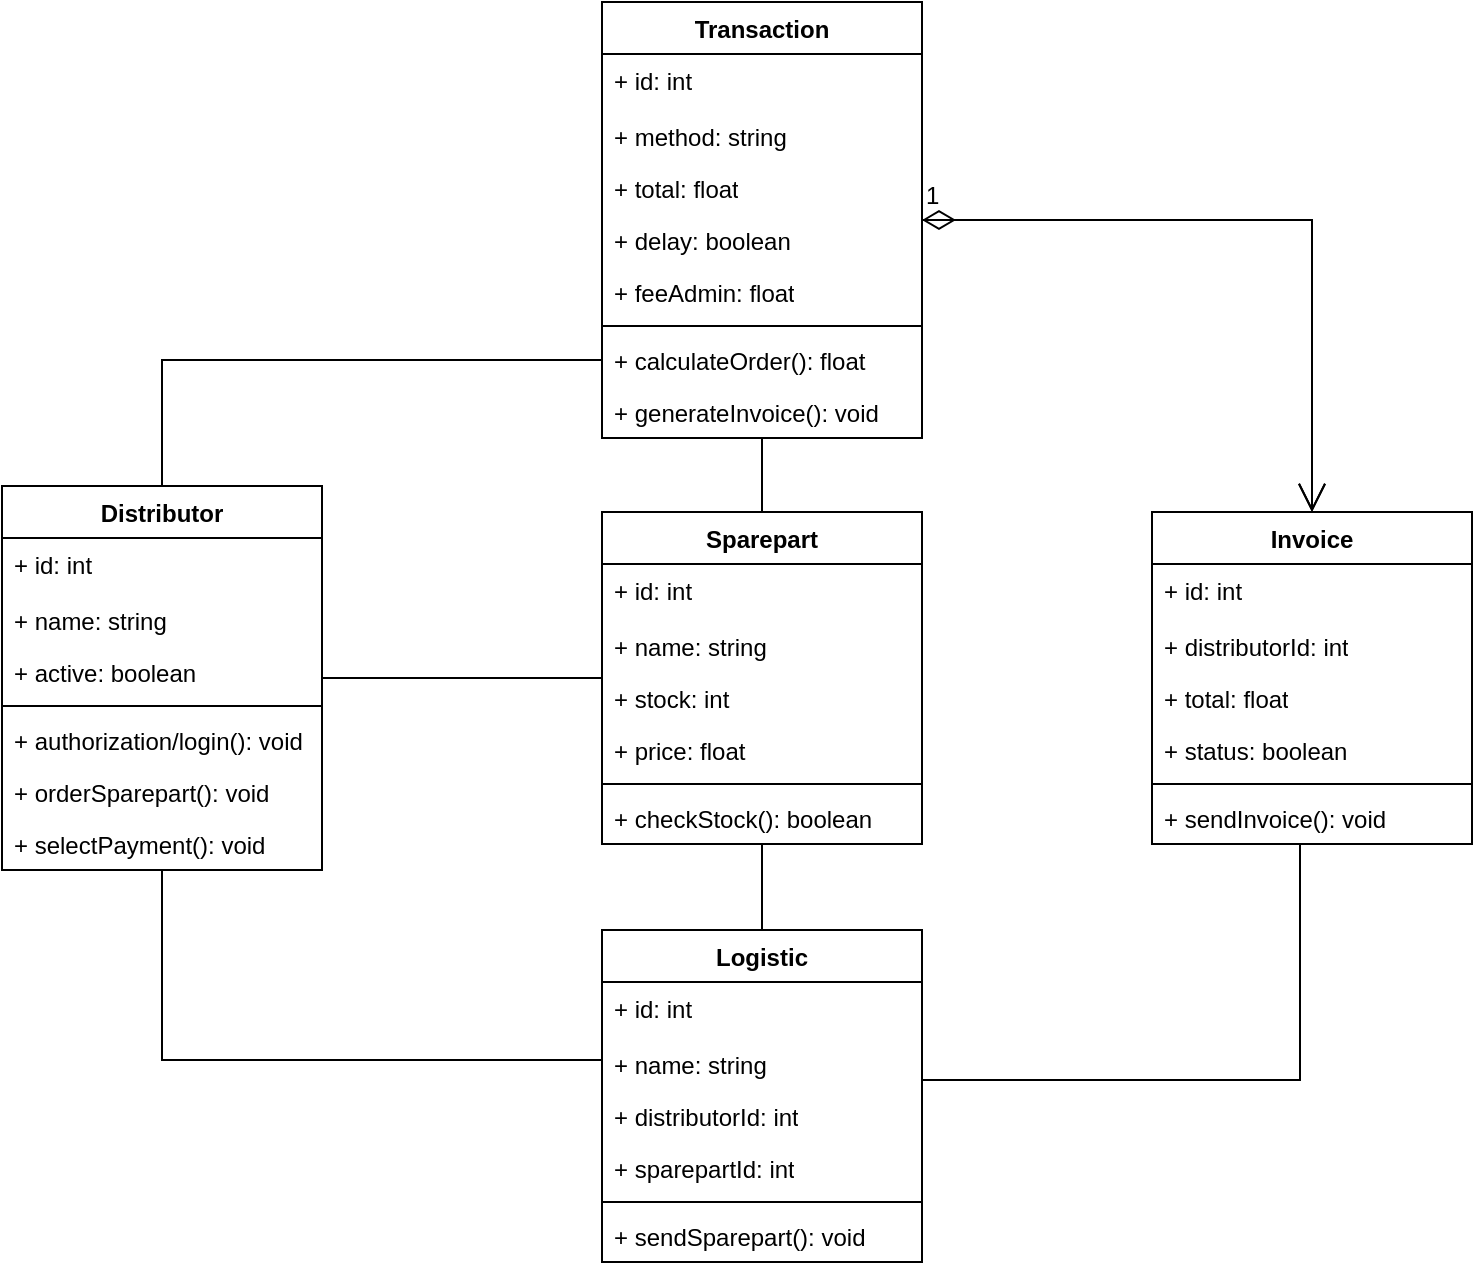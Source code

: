 <mxfile version="26.0.8">
  <diagram name="Page-1" id="h55a-RepWZp5lsLNDU0G">
    <mxGraphModel dx="2370" dy="1246" grid="0" gridSize="10" guides="1" tooltips="1" connect="1" arrows="1" fold="1" page="0" pageScale="1" pageWidth="850" pageHeight="1100" math="0" shadow="0">
      <root>
        <mxCell id="0" />
        <mxCell id="1" parent="0" />
        <mxCell id="cNTZx5qHUUWHKWWNrhOF-1" value="Distributor" style="swimlane;fontStyle=1;align=center;verticalAlign=top;childLayout=stackLayout;horizontal=1;startSize=26;horizontalStack=0;resizeParent=1;resizeParentMax=0;resizeLast=0;collapsible=1;marginBottom=0;whiteSpace=wrap;html=1;" vertex="1" parent="1">
          <mxGeometry x="-238" y="263" width="160" height="192" as="geometry" />
        </mxCell>
        <mxCell id="cNTZx5qHUUWHKWWNrhOF-2" value="+ id: int&lt;br&gt;&lt;div&gt;&lt;br&gt;&lt;/div&gt;" style="text;strokeColor=none;fillColor=none;align=left;verticalAlign=top;spacingLeft=4;spacingRight=4;overflow=hidden;rotatable=0;points=[[0,0.5],[1,0.5]];portConstraint=eastwest;whiteSpace=wrap;html=1;" vertex="1" parent="cNTZx5qHUUWHKWWNrhOF-1">
          <mxGeometry y="26" width="160" height="28" as="geometry" />
        </mxCell>
        <mxCell id="cNTZx5qHUUWHKWWNrhOF-6" value="+ name: string" style="text;strokeColor=none;fillColor=none;align=left;verticalAlign=top;spacingLeft=4;spacingRight=4;overflow=hidden;rotatable=0;points=[[0,0.5],[1,0.5]];portConstraint=eastwest;whiteSpace=wrap;html=1;" vertex="1" parent="cNTZx5qHUUWHKWWNrhOF-1">
          <mxGeometry y="54" width="160" height="26" as="geometry" />
        </mxCell>
        <mxCell id="cNTZx5qHUUWHKWWNrhOF-7" value="+ active: boolean" style="text;strokeColor=none;fillColor=none;align=left;verticalAlign=top;spacingLeft=4;spacingRight=4;overflow=hidden;rotatable=0;points=[[0,0.5],[1,0.5]];portConstraint=eastwest;whiteSpace=wrap;html=1;" vertex="1" parent="cNTZx5qHUUWHKWWNrhOF-1">
          <mxGeometry y="80" width="160" height="26" as="geometry" />
        </mxCell>
        <mxCell id="cNTZx5qHUUWHKWWNrhOF-3" value="" style="line;strokeWidth=1;fillColor=none;align=left;verticalAlign=middle;spacingTop=-1;spacingLeft=3;spacingRight=3;rotatable=0;labelPosition=right;points=[];portConstraint=eastwest;strokeColor=inherit;" vertex="1" parent="cNTZx5qHUUWHKWWNrhOF-1">
          <mxGeometry y="106" width="160" height="8" as="geometry" />
        </mxCell>
        <mxCell id="cNTZx5qHUUWHKWWNrhOF-4" value="+ authorization/login(): void" style="text;strokeColor=none;fillColor=none;align=left;verticalAlign=top;spacingLeft=4;spacingRight=4;overflow=hidden;rotatable=0;points=[[0,0.5],[1,0.5]];portConstraint=eastwest;whiteSpace=wrap;html=1;" vertex="1" parent="cNTZx5qHUUWHKWWNrhOF-1">
          <mxGeometry y="114" width="160" height="26" as="geometry" />
        </mxCell>
        <mxCell id="cNTZx5qHUUWHKWWNrhOF-9" value="+ orderSparepart(): void" style="text;strokeColor=none;fillColor=none;align=left;verticalAlign=top;spacingLeft=4;spacingRight=4;overflow=hidden;rotatable=0;points=[[0,0.5],[1,0.5]];portConstraint=eastwest;whiteSpace=wrap;html=1;" vertex="1" parent="cNTZx5qHUUWHKWWNrhOF-1">
          <mxGeometry y="140" width="160" height="26" as="geometry" />
        </mxCell>
        <mxCell id="cNTZx5qHUUWHKWWNrhOF-10" value="+ selectPayment(): void" style="text;strokeColor=none;fillColor=none;align=left;verticalAlign=top;spacingLeft=4;spacingRight=4;overflow=hidden;rotatable=0;points=[[0,0.5],[1,0.5]];portConstraint=eastwest;whiteSpace=wrap;html=1;" vertex="1" parent="cNTZx5qHUUWHKWWNrhOF-1">
          <mxGeometry y="166" width="160" height="26" as="geometry" />
        </mxCell>
        <mxCell id="cNTZx5qHUUWHKWWNrhOF-11" value="Sparepart" style="swimlane;fontStyle=1;align=center;verticalAlign=top;childLayout=stackLayout;horizontal=1;startSize=26;horizontalStack=0;resizeParent=1;resizeParentMax=0;resizeLast=0;collapsible=1;marginBottom=0;whiteSpace=wrap;html=1;" vertex="1" parent="1">
          <mxGeometry x="62" y="276" width="160" height="166" as="geometry" />
        </mxCell>
        <mxCell id="cNTZx5qHUUWHKWWNrhOF-12" value="+ id: int&lt;br&gt;&lt;div&gt;&lt;br&gt;&lt;/div&gt;" style="text;strokeColor=none;fillColor=none;align=left;verticalAlign=top;spacingLeft=4;spacingRight=4;overflow=hidden;rotatable=0;points=[[0,0.5],[1,0.5]];portConstraint=eastwest;whiteSpace=wrap;html=1;" vertex="1" parent="cNTZx5qHUUWHKWWNrhOF-11">
          <mxGeometry y="26" width="160" height="28" as="geometry" />
        </mxCell>
        <mxCell id="cNTZx5qHUUWHKWWNrhOF-13" value="+ name: string" style="text;strokeColor=none;fillColor=none;align=left;verticalAlign=top;spacingLeft=4;spacingRight=4;overflow=hidden;rotatable=0;points=[[0,0.5],[1,0.5]];portConstraint=eastwest;whiteSpace=wrap;html=1;" vertex="1" parent="cNTZx5qHUUWHKWWNrhOF-11">
          <mxGeometry y="54" width="160" height="26" as="geometry" />
        </mxCell>
        <mxCell id="cNTZx5qHUUWHKWWNrhOF-14" value="+ stock: int" style="text;strokeColor=none;fillColor=none;align=left;verticalAlign=top;spacingLeft=4;spacingRight=4;overflow=hidden;rotatable=0;points=[[0,0.5],[1,0.5]];portConstraint=eastwest;whiteSpace=wrap;html=1;" vertex="1" parent="cNTZx5qHUUWHKWWNrhOF-11">
          <mxGeometry y="80" width="160" height="26" as="geometry" />
        </mxCell>
        <mxCell id="cNTZx5qHUUWHKWWNrhOF-19" value="+ price: float" style="text;strokeColor=none;fillColor=none;align=left;verticalAlign=top;spacingLeft=4;spacingRight=4;overflow=hidden;rotatable=0;points=[[0,0.5],[1,0.5]];portConstraint=eastwest;whiteSpace=wrap;html=1;" vertex="1" parent="cNTZx5qHUUWHKWWNrhOF-11">
          <mxGeometry y="106" width="160" height="26" as="geometry" />
        </mxCell>
        <mxCell id="cNTZx5qHUUWHKWWNrhOF-15" value="" style="line;strokeWidth=1;fillColor=none;align=left;verticalAlign=middle;spacingTop=-1;spacingLeft=3;spacingRight=3;rotatable=0;labelPosition=right;points=[];portConstraint=eastwest;strokeColor=inherit;" vertex="1" parent="cNTZx5qHUUWHKWWNrhOF-11">
          <mxGeometry y="132" width="160" height="8" as="geometry" />
        </mxCell>
        <mxCell id="cNTZx5qHUUWHKWWNrhOF-16" value="+ checkStock(): boolean" style="text;strokeColor=none;fillColor=none;align=left;verticalAlign=top;spacingLeft=4;spacingRight=4;overflow=hidden;rotatable=0;points=[[0,0.5],[1,0.5]];portConstraint=eastwest;whiteSpace=wrap;html=1;" vertex="1" parent="cNTZx5qHUUWHKWWNrhOF-11">
          <mxGeometry y="140" width="160" height="26" as="geometry" />
        </mxCell>
        <mxCell id="cNTZx5qHUUWHKWWNrhOF-20" value="Transaction" style="swimlane;fontStyle=1;align=center;verticalAlign=top;childLayout=stackLayout;horizontal=1;startSize=26;horizontalStack=0;resizeParent=1;resizeParentMax=0;resizeLast=0;collapsible=1;marginBottom=0;whiteSpace=wrap;html=1;" vertex="1" parent="1">
          <mxGeometry x="62" y="21" width="160" height="218" as="geometry" />
        </mxCell>
        <mxCell id="cNTZx5qHUUWHKWWNrhOF-21" value="+ id: int&lt;br&gt;&lt;div&gt;&lt;br&gt;&lt;/div&gt;" style="text;strokeColor=none;fillColor=none;align=left;verticalAlign=top;spacingLeft=4;spacingRight=4;overflow=hidden;rotatable=0;points=[[0,0.5],[1,0.5]];portConstraint=eastwest;whiteSpace=wrap;html=1;" vertex="1" parent="cNTZx5qHUUWHKWWNrhOF-20">
          <mxGeometry y="26" width="160" height="28" as="geometry" />
        </mxCell>
        <mxCell id="cNTZx5qHUUWHKWWNrhOF-22" value="+ method: string" style="text;strokeColor=none;fillColor=none;align=left;verticalAlign=top;spacingLeft=4;spacingRight=4;overflow=hidden;rotatable=0;points=[[0,0.5],[1,0.5]];portConstraint=eastwest;whiteSpace=wrap;html=1;" vertex="1" parent="cNTZx5qHUUWHKWWNrhOF-20">
          <mxGeometry y="54" width="160" height="26" as="geometry" />
        </mxCell>
        <mxCell id="cNTZx5qHUUWHKWWNrhOF-23" value="+ total: float" style="text;strokeColor=none;fillColor=none;align=left;verticalAlign=top;spacingLeft=4;spacingRight=4;overflow=hidden;rotatable=0;points=[[0,0.5],[1,0.5]];portConstraint=eastwest;whiteSpace=wrap;html=1;" vertex="1" parent="cNTZx5qHUUWHKWWNrhOF-20">
          <mxGeometry y="80" width="160" height="26" as="geometry" />
        </mxCell>
        <mxCell id="cNTZx5qHUUWHKWWNrhOF-24" value="+ delay: boolean" style="text;strokeColor=none;fillColor=none;align=left;verticalAlign=top;spacingLeft=4;spacingRight=4;overflow=hidden;rotatable=0;points=[[0,0.5],[1,0.5]];portConstraint=eastwest;whiteSpace=wrap;html=1;" vertex="1" parent="cNTZx5qHUUWHKWWNrhOF-20">
          <mxGeometry y="106" width="160" height="26" as="geometry" />
        </mxCell>
        <mxCell id="cNTZx5qHUUWHKWWNrhOF-27" value="+ feeAdmin: float" style="text;strokeColor=none;fillColor=none;align=left;verticalAlign=top;spacingLeft=4;spacingRight=4;overflow=hidden;rotatable=0;points=[[0,0.5],[1,0.5]];portConstraint=eastwest;whiteSpace=wrap;html=1;" vertex="1" parent="cNTZx5qHUUWHKWWNrhOF-20">
          <mxGeometry y="132" width="160" height="26" as="geometry" />
        </mxCell>
        <mxCell id="cNTZx5qHUUWHKWWNrhOF-25" value="" style="line;strokeWidth=1;fillColor=none;align=left;verticalAlign=middle;spacingTop=-1;spacingLeft=3;spacingRight=3;rotatable=0;labelPosition=right;points=[];portConstraint=eastwest;strokeColor=inherit;" vertex="1" parent="cNTZx5qHUUWHKWWNrhOF-20">
          <mxGeometry y="158" width="160" height="8" as="geometry" />
        </mxCell>
        <mxCell id="cNTZx5qHUUWHKWWNrhOF-26" value="+ calculateOrder(): float" style="text;strokeColor=none;fillColor=none;align=left;verticalAlign=top;spacingLeft=4;spacingRight=4;overflow=hidden;rotatable=0;points=[[0,0.5],[1,0.5]];portConstraint=eastwest;whiteSpace=wrap;html=1;" vertex="1" parent="cNTZx5qHUUWHKWWNrhOF-20">
          <mxGeometry y="166" width="160" height="26" as="geometry" />
        </mxCell>
        <mxCell id="cNTZx5qHUUWHKWWNrhOF-28" value="+ generateInvoice(): void" style="text;strokeColor=none;fillColor=none;align=left;verticalAlign=top;spacingLeft=4;spacingRight=4;overflow=hidden;rotatable=0;points=[[0,0.5],[1,0.5]];portConstraint=eastwest;whiteSpace=wrap;html=1;" vertex="1" parent="cNTZx5qHUUWHKWWNrhOF-20">
          <mxGeometry y="192" width="160" height="26" as="geometry" />
        </mxCell>
        <mxCell id="cNTZx5qHUUWHKWWNrhOF-29" value="Invoice" style="swimlane;fontStyle=1;align=center;verticalAlign=top;childLayout=stackLayout;horizontal=1;startSize=26;horizontalStack=0;resizeParent=1;resizeParentMax=0;resizeLast=0;collapsible=1;marginBottom=0;whiteSpace=wrap;html=1;" vertex="1" parent="1">
          <mxGeometry x="337" y="276" width="160" height="166" as="geometry" />
        </mxCell>
        <mxCell id="cNTZx5qHUUWHKWWNrhOF-30" value="+ id: int&lt;br&gt;&lt;div&gt;&lt;br&gt;&lt;/div&gt;" style="text;strokeColor=none;fillColor=none;align=left;verticalAlign=top;spacingLeft=4;spacingRight=4;overflow=hidden;rotatable=0;points=[[0,0.5],[1,0.5]];portConstraint=eastwest;whiteSpace=wrap;html=1;" vertex="1" parent="cNTZx5qHUUWHKWWNrhOF-29">
          <mxGeometry y="26" width="160" height="28" as="geometry" />
        </mxCell>
        <mxCell id="cNTZx5qHUUWHKWWNrhOF-31" value="+ distributorId: int" style="text;strokeColor=none;fillColor=none;align=left;verticalAlign=top;spacingLeft=4;spacingRight=4;overflow=hidden;rotatable=0;points=[[0,0.5],[1,0.5]];portConstraint=eastwest;whiteSpace=wrap;html=1;" vertex="1" parent="cNTZx5qHUUWHKWWNrhOF-29">
          <mxGeometry y="54" width="160" height="26" as="geometry" />
        </mxCell>
        <mxCell id="cNTZx5qHUUWHKWWNrhOF-32" value="+ total: float" style="text;strokeColor=none;fillColor=none;align=left;verticalAlign=top;spacingLeft=4;spacingRight=4;overflow=hidden;rotatable=0;points=[[0,0.5],[1,0.5]];portConstraint=eastwest;whiteSpace=wrap;html=1;" vertex="1" parent="cNTZx5qHUUWHKWWNrhOF-29">
          <mxGeometry y="80" width="160" height="26" as="geometry" />
        </mxCell>
        <mxCell id="cNTZx5qHUUWHKWWNrhOF-33" value="+ status: boolean" style="text;strokeColor=none;fillColor=none;align=left;verticalAlign=top;spacingLeft=4;spacingRight=4;overflow=hidden;rotatable=0;points=[[0,0.5],[1,0.5]];portConstraint=eastwest;whiteSpace=wrap;html=1;" vertex="1" parent="cNTZx5qHUUWHKWWNrhOF-29">
          <mxGeometry y="106" width="160" height="26" as="geometry" />
        </mxCell>
        <mxCell id="cNTZx5qHUUWHKWWNrhOF-35" value="" style="line;strokeWidth=1;fillColor=none;align=left;verticalAlign=middle;spacingTop=-1;spacingLeft=3;spacingRight=3;rotatable=0;labelPosition=right;points=[];portConstraint=eastwest;strokeColor=inherit;" vertex="1" parent="cNTZx5qHUUWHKWWNrhOF-29">
          <mxGeometry y="132" width="160" height="8" as="geometry" />
        </mxCell>
        <mxCell id="cNTZx5qHUUWHKWWNrhOF-36" value="+ sendInvoice(): void" style="text;strokeColor=none;fillColor=none;align=left;verticalAlign=top;spacingLeft=4;spacingRight=4;overflow=hidden;rotatable=0;points=[[0,0.5],[1,0.5]];portConstraint=eastwest;whiteSpace=wrap;html=1;" vertex="1" parent="cNTZx5qHUUWHKWWNrhOF-29">
          <mxGeometry y="140" width="160" height="26" as="geometry" />
        </mxCell>
        <mxCell id="cNTZx5qHUUWHKWWNrhOF-38" value="Logistic" style="swimlane;fontStyle=1;align=center;verticalAlign=top;childLayout=stackLayout;horizontal=1;startSize=26;horizontalStack=0;resizeParent=1;resizeParentMax=0;resizeLast=0;collapsible=1;marginBottom=0;whiteSpace=wrap;html=1;" vertex="1" parent="1">
          <mxGeometry x="62" y="485" width="160" height="166" as="geometry" />
        </mxCell>
        <mxCell id="cNTZx5qHUUWHKWWNrhOF-39" value="+ id: int&lt;br&gt;&lt;div&gt;&lt;br&gt;&lt;/div&gt;" style="text;strokeColor=none;fillColor=none;align=left;verticalAlign=top;spacingLeft=4;spacingRight=4;overflow=hidden;rotatable=0;points=[[0,0.5],[1,0.5]];portConstraint=eastwest;whiteSpace=wrap;html=1;" vertex="1" parent="cNTZx5qHUUWHKWWNrhOF-38">
          <mxGeometry y="26" width="160" height="28" as="geometry" />
        </mxCell>
        <mxCell id="cNTZx5qHUUWHKWWNrhOF-42" value="+ name: string" style="text;strokeColor=none;fillColor=none;align=left;verticalAlign=top;spacingLeft=4;spacingRight=4;overflow=hidden;rotatable=0;points=[[0,0.5],[1,0.5]];portConstraint=eastwest;whiteSpace=wrap;html=1;" vertex="1" parent="cNTZx5qHUUWHKWWNrhOF-38">
          <mxGeometry y="54" width="160" height="26" as="geometry" />
        </mxCell>
        <mxCell id="cNTZx5qHUUWHKWWNrhOF-40" value="+ distributorId: int" style="text;strokeColor=none;fillColor=none;align=left;verticalAlign=top;spacingLeft=4;spacingRight=4;overflow=hidden;rotatable=0;points=[[0,0.5],[1,0.5]];portConstraint=eastwest;whiteSpace=wrap;html=1;" vertex="1" parent="cNTZx5qHUUWHKWWNrhOF-38">
          <mxGeometry y="80" width="160" height="26" as="geometry" />
        </mxCell>
        <mxCell id="cNTZx5qHUUWHKWWNrhOF-41" value="+ sparepartId: int" style="text;strokeColor=none;fillColor=none;align=left;verticalAlign=top;spacingLeft=4;spacingRight=4;overflow=hidden;rotatable=0;points=[[0,0.5],[1,0.5]];portConstraint=eastwest;whiteSpace=wrap;html=1;" vertex="1" parent="cNTZx5qHUUWHKWWNrhOF-38">
          <mxGeometry y="106" width="160" height="26" as="geometry" />
        </mxCell>
        <mxCell id="cNTZx5qHUUWHKWWNrhOF-43" value="" style="line;strokeWidth=1;fillColor=none;align=left;verticalAlign=middle;spacingTop=-1;spacingLeft=3;spacingRight=3;rotatable=0;labelPosition=right;points=[];portConstraint=eastwest;strokeColor=inherit;" vertex="1" parent="cNTZx5qHUUWHKWWNrhOF-38">
          <mxGeometry y="132" width="160" height="8" as="geometry" />
        </mxCell>
        <mxCell id="cNTZx5qHUUWHKWWNrhOF-44" value="+ sendSparepart(): void" style="text;strokeColor=none;fillColor=none;align=left;verticalAlign=top;spacingLeft=4;spacingRight=4;overflow=hidden;rotatable=0;points=[[0,0.5],[1,0.5]];portConstraint=eastwest;whiteSpace=wrap;html=1;" vertex="1" parent="cNTZx5qHUUWHKWWNrhOF-38">
          <mxGeometry y="140" width="160" height="26" as="geometry" />
        </mxCell>
        <mxCell id="cNTZx5qHUUWHKWWNrhOF-56" value="" style="endArrow=none;html=1;edgeStyle=orthogonalEdgeStyle;rounded=0;fontSize=12;startSize=8;endSize=8;curved=1;" edge="1" parent="1" source="cNTZx5qHUUWHKWWNrhOF-20" target="cNTZx5qHUUWHKWWNrhOF-11">
          <mxGeometry relative="1" as="geometry">
            <mxPoint x="-171" y="633" as="sourcePoint" />
            <mxPoint x="-11" y="633" as="targetPoint" />
          </mxGeometry>
        </mxCell>
        <mxCell id="cNTZx5qHUUWHKWWNrhOF-68" value="" style="endArrow=none;html=1;edgeStyle=orthogonalEdgeStyle;rounded=0;fontSize=12;startSize=8;endSize=8;entryX=0;entryY=0.5;entryDx=0;entryDy=0;" edge="1" parent="1" source="cNTZx5qHUUWHKWWNrhOF-1" target="cNTZx5qHUUWHKWWNrhOF-26">
          <mxGeometry relative="1" as="geometry">
            <mxPoint x="-171" y="398" as="sourcePoint" />
            <mxPoint x="-11" y="398" as="targetPoint" />
          </mxGeometry>
        </mxCell>
        <mxCell id="cNTZx5qHUUWHKWWNrhOF-74" value="1" style="endArrow=open;html=1;endSize=12;startArrow=diamondThin;startSize=14;startFill=0;edgeStyle=orthogonalEdgeStyle;align=left;verticalAlign=bottom;rounded=0;fontSize=12;entryX=0.5;entryY=0;entryDx=0;entryDy=0;" edge="1" parent="1" source="cNTZx5qHUUWHKWWNrhOF-20" target="cNTZx5qHUUWHKWWNrhOF-29">
          <mxGeometry x="-1" y="3" relative="1" as="geometry">
            <mxPoint x="-162" y="345" as="sourcePoint" />
            <mxPoint x="-15" y="605" as="targetPoint" />
          </mxGeometry>
        </mxCell>
        <mxCell id="cNTZx5qHUUWHKWWNrhOF-83" value="" style="endArrow=none;html=1;edgeStyle=orthogonalEdgeStyle;rounded=0;fontSize=12;startSize=8;endSize=8;" edge="1" parent="1" source="cNTZx5qHUUWHKWWNrhOF-1" target="cNTZx5qHUUWHKWWNrhOF-11">
          <mxGeometry relative="1" as="geometry">
            <mxPoint x="152" y="249" as="sourcePoint" />
            <mxPoint x="139" y="286" as="targetPoint" />
          </mxGeometry>
        </mxCell>
        <mxCell id="cNTZx5qHUUWHKWWNrhOF-84" value="" style="endArrow=open;endFill=1;endSize=12;html=1;rounded=0;fontSize=12;edgeStyle=orthogonalEdgeStyle;" edge="1" parent="1" source="cNTZx5qHUUWHKWWNrhOF-20" target="cNTZx5qHUUWHKWWNrhOF-29">
          <mxGeometry width="160" relative="1" as="geometry">
            <mxPoint x="212" y="347" as="sourcePoint" />
            <mxPoint x="372" y="347" as="targetPoint" />
          </mxGeometry>
        </mxCell>
        <mxCell id="cNTZx5qHUUWHKWWNrhOF-87" value="" style="endArrow=none;html=1;edgeStyle=orthogonalEdgeStyle;rounded=0;fontSize=12;startSize=8;endSize=8;" edge="1" parent="1" source="cNTZx5qHUUWHKWWNrhOF-1" target="cNTZx5qHUUWHKWWNrhOF-38">
          <mxGeometry relative="1" as="geometry">
            <mxPoint x="-68" y="369" as="sourcePoint" />
            <mxPoint x="72" y="369" as="targetPoint" />
            <Array as="points">
              <mxPoint x="-158" y="550" />
            </Array>
          </mxGeometry>
        </mxCell>
        <mxCell id="cNTZx5qHUUWHKWWNrhOF-88" value="" style="endArrow=none;html=1;edgeStyle=orthogonalEdgeStyle;rounded=0;fontSize=12;startSize=8;endSize=8;" edge="1" parent="1" source="cNTZx5qHUUWHKWWNrhOF-29" target="cNTZx5qHUUWHKWWNrhOF-38">
          <mxGeometry relative="1" as="geometry">
            <mxPoint x="-148" y="465" as="sourcePoint" />
            <mxPoint x="72" y="560" as="targetPoint" />
            <Array as="points">
              <mxPoint x="411" y="560" />
            </Array>
          </mxGeometry>
        </mxCell>
        <mxCell id="cNTZx5qHUUWHKWWNrhOF-89" value="" style="endArrow=none;html=1;rounded=0;fontSize=12;startSize=8;endSize=8;" edge="1" parent="1" source="cNTZx5qHUUWHKWWNrhOF-11" target="cNTZx5qHUUWHKWWNrhOF-38">
          <mxGeometry relative="1" as="geometry">
            <mxPoint x="135" y="448" as="sourcePoint" />
            <mxPoint x="135" y="485" as="targetPoint" />
          </mxGeometry>
        </mxCell>
      </root>
    </mxGraphModel>
  </diagram>
</mxfile>

